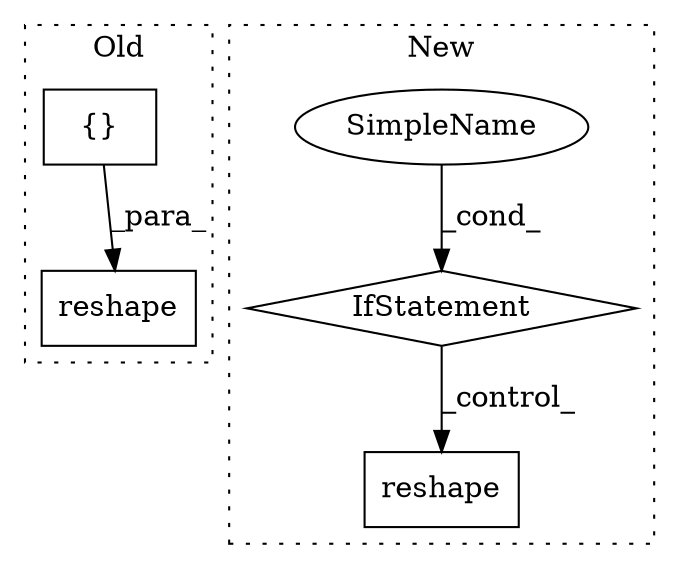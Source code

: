 digraph G {
subgraph cluster0 {
1 [label="{}" a="4" s="1887,1890" l="1,1" shape="box"];
5 [label="reshape" a="32" s="1868,1937" l="8,1" shape="box"];
label = "Old";
style="dotted";
}
subgraph cluster1 {
2 [label="reshape" a="32" s="3349,3372" l="8,1" shape="box"];
3 [label="IfStatement" a="25" s="2981,3016" l="4,2" shape="diamond"];
4 [label="SimpleName" a="42" s="" l="" shape="ellipse"];
label = "New";
style="dotted";
}
1 -> 5 [label="_para_"];
3 -> 2 [label="_control_"];
4 -> 3 [label="_cond_"];
}